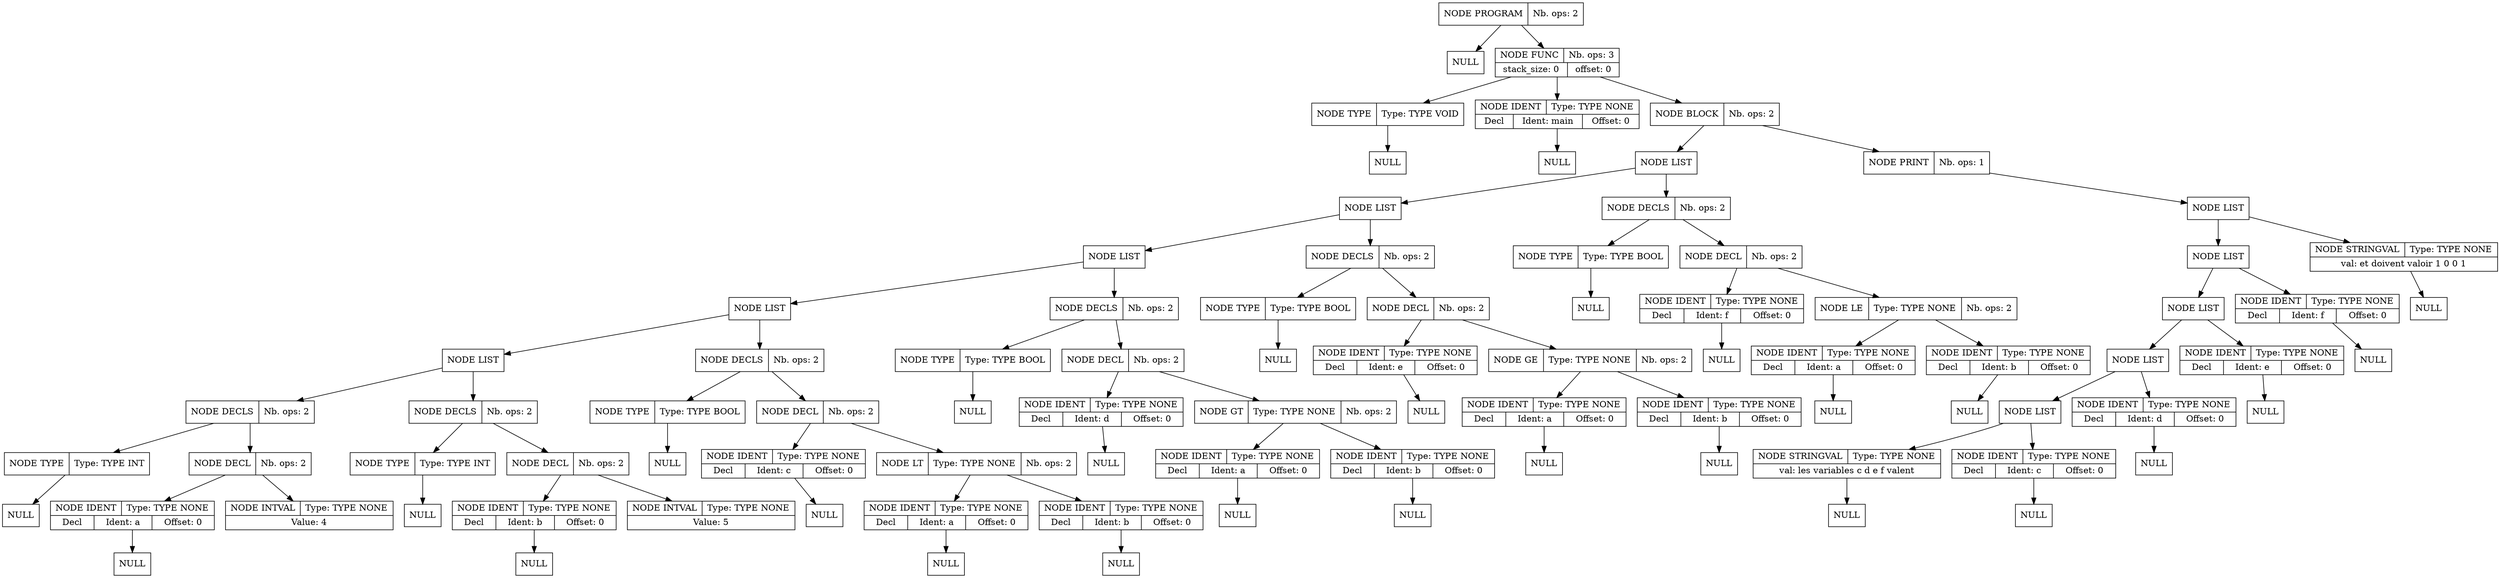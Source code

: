 digraph global_vars {
    N1 [shape=record, label="{{NODE PROGRAM|Nb. ops: 2}}"];
    N2 [shape=record, label="{{NULL}}"];
    edge[tailclip=true];
    N1 -> N2
    N3 [shape=record, label="{{NODE FUNC|Nb. ops: 3}|{stack_size: 0|offset: 0}}"];
    N4 [shape=record, label="{{NODE TYPE|Type: TYPE VOID}}"];
    N5 [shape=record, label="{{NULL}}"];
    edge[tailclip=true];
    N4 -> N5
    edge[tailclip=true];
    N3 -> N4
    N6 [shape=record, label="{{NODE IDENT|Type: TYPE NONE}|{<decl>Decl      |Ident: main|Offset: 0}}"];
    N7 [shape=record, label="{{NULL}}"];
    edge[tailclip=true];
    N6 -> N7
    edge[tailclip=true];
    N3 -> N6
    N8 [shape=record, label="{{NODE BLOCK|Nb. ops: 2}}"];
    N9 [shape=record, label="{{NODE LIST}}"];
    N10 [shape=record, label="{{NODE LIST}}"];
    N11 [shape=record, label="{{NODE LIST}}"];
    N12 [shape=record, label="{{NODE LIST}}"];
    N13 [shape=record, label="{{NODE LIST}}"];
    N14 [shape=record, label="{{NODE DECLS|Nb. ops: 2}}"];
    N15 [shape=record, label="{{NODE TYPE|Type: TYPE INT}}"];
    N16 [shape=record, label="{{NULL}}"];
    edge[tailclip=true];
    N15 -> N16
    edge[tailclip=true];
    N14 -> N15
    N17 [shape=record, label="{{NODE DECL|Nb. ops: 2}}"];
    N18 [shape=record, label="{{NODE IDENT|Type: TYPE NONE}|{<decl>Decl      |Ident: a|Offset: 0}}"];
    N19 [shape=record, label="{{NULL}}"];
    edge[tailclip=true];
    N18 -> N19
    edge[tailclip=true];
    N17 -> N18
    N20 [shape=record, label="{{NODE INTVAL|Type: TYPE NONE}|{Value: 4}}"];
    edge[tailclip=true];
    N17 -> N20
    edge[tailclip=true];
    N14 -> N17
    edge[tailclip=true];
    N13 -> N14
    N21 [shape=record, label="{{NODE DECLS|Nb. ops: 2}}"];
    N22 [shape=record, label="{{NODE TYPE|Type: TYPE INT}}"];
    N23 [shape=record, label="{{NULL}}"];
    edge[tailclip=true];
    N22 -> N23
    edge[tailclip=true];
    N21 -> N22
    N24 [shape=record, label="{{NODE DECL|Nb. ops: 2}}"];
    N25 [shape=record, label="{{NODE IDENT|Type: TYPE NONE}|{<decl>Decl      |Ident: b|Offset: 0}}"];
    N26 [shape=record, label="{{NULL}}"];
    edge[tailclip=true];
    N25 -> N26
    edge[tailclip=true];
    N24 -> N25
    N27 [shape=record, label="{{NODE INTVAL|Type: TYPE NONE}|{Value: 5}}"];
    edge[tailclip=true];
    N24 -> N27
    edge[tailclip=true];
    N21 -> N24
    edge[tailclip=true];
    N13 -> N21
    edge[tailclip=true];
    N12 -> N13
    N28 [shape=record, label="{{NODE DECLS|Nb. ops: 2}}"];
    N29 [shape=record, label="{{NODE TYPE|Type: TYPE BOOL}}"];
    N30 [shape=record, label="{{NULL}}"];
    edge[tailclip=true];
    N29 -> N30
    edge[tailclip=true];
    N28 -> N29
    N31 [shape=record, label="{{NODE DECL|Nb. ops: 2}}"];
    N32 [shape=record, label="{{NODE IDENT|Type: TYPE NONE}|{<decl>Decl      |Ident: c|Offset: 0}}"];
    N33 [shape=record, label="{{NULL}}"];
    edge[tailclip=true];
    N32 -> N33
    edge[tailclip=true];
    N31 -> N32
    N34 [shape=record, label="{{NODE LT|Type: TYPE NONE|Nb. ops: 2}}"];
    N35 [shape=record, label="{{NODE IDENT|Type: TYPE NONE}|{<decl>Decl      |Ident: a|Offset: 0}}"];
    N36 [shape=record, label="{{NULL}}"];
    edge[tailclip=true];
    N35 -> N36
    edge[tailclip=true];
    N34 -> N35
    N37 [shape=record, label="{{NODE IDENT|Type: TYPE NONE}|{<decl>Decl      |Ident: b|Offset: 0}}"];
    N38 [shape=record, label="{{NULL}}"];
    edge[tailclip=true];
    N37 -> N38
    edge[tailclip=true];
    N34 -> N37
    edge[tailclip=true];
    N31 -> N34
    edge[tailclip=true];
    N28 -> N31
    edge[tailclip=true];
    N12 -> N28
    edge[tailclip=true];
    N11 -> N12
    N39 [shape=record, label="{{NODE DECLS|Nb. ops: 2}}"];
    N40 [shape=record, label="{{NODE TYPE|Type: TYPE BOOL}}"];
    N41 [shape=record, label="{{NULL}}"];
    edge[tailclip=true];
    N40 -> N41
    edge[tailclip=true];
    N39 -> N40
    N42 [shape=record, label="{{NODE DECL|Nb. ops: 2}}"];
    N43 [shape=record, label="{{NODE IDENT|Type: TYPE NONE}|{<decl>Decl      |Ident: d|Offset: 0}}"];
    N44 [shape=record, label="{{NULL}}"];
    edge[tailclip=true];
    N43 -> N44
    edge[tailclip=true];
    N42 -> N43
    N45 [shape=record, label="{{NODE GT|Type: TYPE NONE|Nb. ops: 2}}"];
    N46 [shape=record, label="{{NODE IDENT|Type: TYPE NONE}|{<decl>Decl      |Ident: a|Offset: 0}}"];
    N47 [shape=record, label="{{NULL}}"];
    edge[tailclip=true];
    N46 -> N47
    edge[tailclip=true];
    N45 -> N46
    N48 [shape=record, label="{{NODE IDENT|Type: TYPE NONE}|{<decl>Decl      |Ident: b|Offset: 0}}"];
    N49 [shape=record, label="{{NULL}}"];
    edge[tailclip=true];
    N48 -> N49
    edge[tailclip=true];
    N45 -> N48
    edge[tailclip=true];
    N42 -> N45
    edge[tailclip=true];
    N39 -> N42
    edge[tailclip=true];
    N11 -> N39
    edge[tailclip=true];
    N10 -> N11
    N50 [shape=record, label="{{NODE DECLS|Nb. ops: 2}}"];
    N51 [shape=record, label="{{NODE TYPE|Type: TYPE BOOL}}"];
    N52 [shape=record, label="{{NULL}}"];
    edge[tailclip=true];
    N51 -> N52
    edge[tailclip=true];
    N50 -> N51
    N53 [shape=record, label="{{NODE DECL|Nb. ops: 2}}"];
    N54 [shape=record, label="{{NODE IDENT|Type: TYPE NONE}|{<decl>Decl      |Ident: e|Offset: 0}}"];
    N55 [shape=record, label="{{NULL}}"];
    edge[tailclip=true];
    N54 -> N55
    edge[tailclip=true];
    N53 -> N54
    N56 [shape=record, label="{{NODE GE|Type: TYPE NONE|Nb. ops: 2}}"];
    N57 [shape=record, label="{{NODE IDENT|Type: TYPE NONE}|{<decl>Decl      |Ident: a|Offset: 0}}"];
    N58 [shape=record, label="{{NULL}}"];
    edge[tailclip=true];
    N57 -> N58
    edge[tailclip=true];
    N56 -> N57
    N59 [shape=record, label="{{NODE IDENT|Type: TYPE NONE}|{<decl>Decl      |Ident: b|Offset: 0}}"];
    N60 [shape=record, label="{{NULL}}"];
    edge[tailclip=true];
    N59 -> N60
    edge[tailclip=true];
    N56 -> N59
    edge[tailclip=true];
    N53 -> N56
    edge[tailclip=true];
    N50 -> N53
    edge[tailclip=true];
    N10 -> N50
    edge[tailclip=true];
    N9 -> N10
    N61 [shape=record, label="{{NODE DECLS|Nb. ops: 2}}"];
    N62 [shape=record, label="{{NODE TYPE|Type: TYPE BOOL}}"];
    N63 [shape=record, label="{{NULL}}"];
    edge[tailclip=true];
    N62 -> N63
    edge[tailclip=true];
    N61 -> N62
    N64 [shape=record, label="{{NODE DECL|Nb. ops: 2}}"];
    N65 [shape=record, label="{{NODE IDENT|Type: TYPE NONE}|{<decl>Decl      |Ident: f|Offset: 0}}"];
    N66 [shape=record, label="{{NULL}}"];
    edge[tailclip=true];
    N65 -> N66
    edge[tailclip=true];
    N64 -> N65
    N67 [shape=record, label="{{NODE LE|Type: TYPE NONE|Nb. ops: 2}}"];
    N68 [shape=record, label="{{NODE IDENT|Type: TYPE NONE}|{<decl>Decl      |Ident: a|Offset: 0}}"];
    N69 [shape=record, label="{{NULL}}"];
    edge[tailclip=true];
    N68 -> N69
    edge[tailclip=true];
    N67 -> N68
    N70 [shape=record, label="{{NODE IDENT|Type: TYPE NONE}|{<decl>Decl      |Ident: b|Offset: 0}}"];
    N71 [shape=record, label="{{NULL}}"];
    edge[tailclip=true];
    N70 -> N71
    edge[tailclip=true];
    N67 -> N70
    edge[tailclip=true];
    N64 -> N67
    edge[tailclip=true];
    N61 -> N64
    edge[tailclip=true];
    N9 -> N61
    edge[tailclip=true];
    N8 -> N9
    N72 [shape=record, label="{{NODE PRINT|Nb. ops: 1}}"];
    N73 [shape=record, label="{{NODE LIST}}"];
    N74 [shape=record, label="{{NODE LIST}}"];
    N75 [shape=record, label="{{NODE LIST}}"];
    N76 [shape=record, label="{{NODE LIST}}"];
    N77 [shape=record, label="{{NODE LIST}}"];
    N78 [shape=record, label="{{NODE STRINGVAL|Type: TYPE NONE}|{val: les variables c d e f valent }}"];
    N79 [shape=record, label="{{NULL}}"];
    edge[tailclip=true];
    N78 -> N79
    edge[tailclip=true];
    N77 -> N78
    N80 [shape=record, label="{{NODE IDENT|Type: TYPE NONE}|{<decl>Decl      |Ident: c|Offset: 0}}"];
    N81 [shape=record, label="{{NULL}}"];
    edge[tailclip=true];
    N80 -> N81
    edge[tailclip=true];
    N77 -> N80
    edge[tailclip=true];
    N76 -> N77
    N82 [shape=record, label="{{NODE IDENT|Type: TYPE NONE}|{<decl>Decl      |Ident: d|Offset: 0}}"];
    N83 [shape=record, label="{{NULL}}"];
    edge[tailclip=true];
    N82 -> N83
    edge[tailclip=true];
    N76 -> N82
    edge[tailclip=true];
    N75 -> N76
    N84 [shape=record, label="{{NODE IDENT|Type: TYPE NONE}|{<decl>Decl      |Ident: e|Offset: 0}}"];
    N85 [shape=record, label="{{NULL}}"];
    edge[tailclip=true];
    N84 -> N85
    edge[tailclip=true];
    N75 -> N84
    edge[tailclip=true];
    N74 -> N75
    N86 [shape=record, label="{{NODE IDENT|Type: TYPE NONE}|{<decl>Decl      |Ident: f|Offset: 0}}"];
    N87 [shape=record, label="{{NULL}}"];
    edge[tailclip=true];
    N86 -> N87
    edge[tailclip=true];
    N74 -> N86
    edge[tailclip=true];
    N73 -> N74
    N88 [shape=record, label="{{NODE STRINGVAL|Type: TYPE NONE}|{val:  et doivent valoir 1 0 0 1}}"];
    N89 [shape=record, label="{{NULL}}"];
    edge[tailclip=true];
    N88 -> N89
    edge[tailclip=true];
    N73 -> N88
    edge[tailclip=true];
    N72 -> N73
    edge[tailclip=true];
    N8 -> N72
    edge[tailclip=true];
    N3 -> N8
    edge[tailclip=true];
    N1 -> N3
}